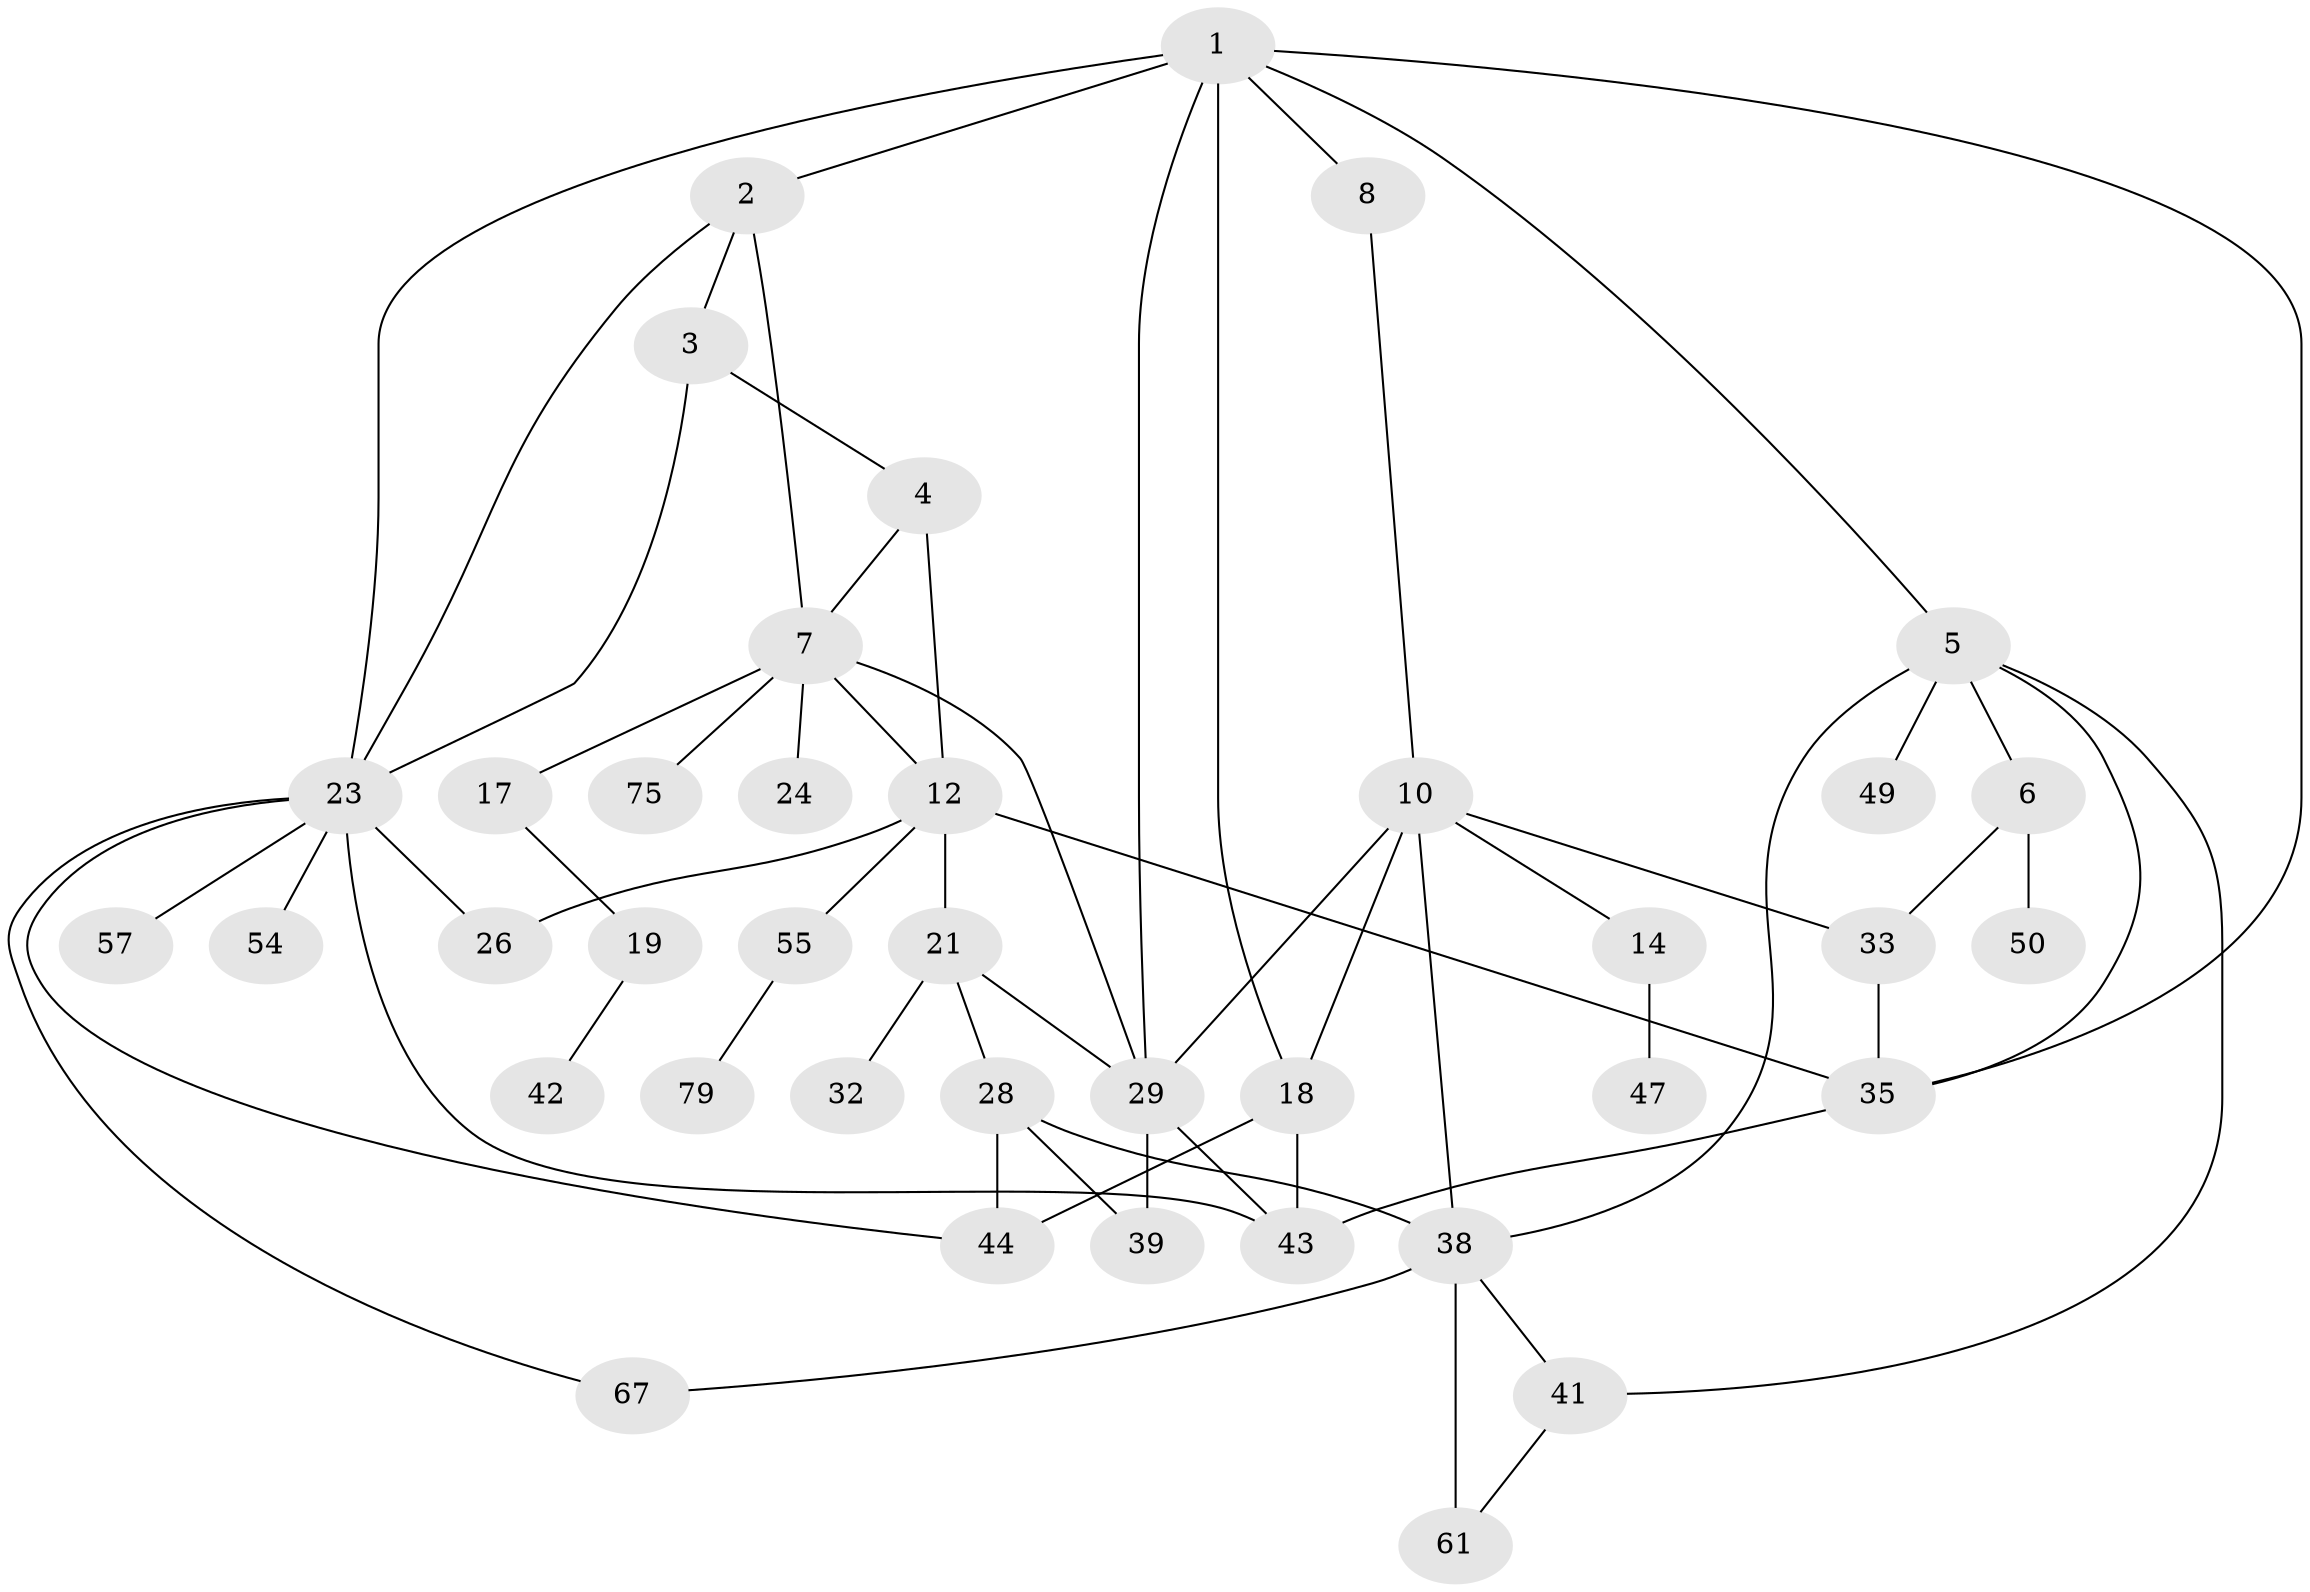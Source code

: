 // original degree distribution, {7: 0.012658227848101266, 4: 0.189873417721519, 3: 0.26582278481012656, 5: 0.06329113924050633, 2: 0.25316455696202533, 1: 0.21518987341772153}
// Generated by graph-tools (version 1.1) at 2025/13/03/09/25 04:13:39]
// undirected, 39 vertices, 62 edges
graph export_dot {
graph [start="1"]
  node [color=gray90,style=filled];
  1;
  2;
  3 [super="+27+46"];
  4;
  5 [super="+20"];
  6 [super="+11+15"];
  7 [super="+9"];
  8;
  10 [super="+40+16"];
  12 [super="+22+13"];
  14;
  17;
  18 [super="+34"];
  19;
  21;
  23 [super="+73+31"];
  24 [super="+72"];
  26;
  28 [super="+30"];
  29 [super="+77+36+70"];
  32;
  33 [super="+58"];
  35 [super="+53"];
  38 [super="+69+48+71"];
  39 [super="+62"];
  41;
  42;
  43 [super="+66"];
  44 [super="+52"];
  47;
  49;
  50;
  54;
  55;
  57;
  61;
  67;
  75;
  79;
  1 -- 2;
  1 -- 5;
  1 -- 8;
  1 -- 18;
  1 -- 23;
  1 -- 29;
  1 -- 35;
  2 -- 3;
  2 -- 7;
  2 -- 23;
  3 -- 4;
  3 -- 23;
  4 -- 12 [weight=2];
  4 -- 7;
  5 -- 6;
  5 -- 49;
  5 -- 35;
  5 -- 38;
  5 -- 41;
  6 -- 33;
  6 -- 50;
  7 -- 17;
  7 -- 75;
  7 -- 12;
  7 -- 24;
  7 -- 29;
  8 -- 10;
  10 -- 14;
  10 -- 33;
  10 -- 18;
  10 -- 38;
  10 -- 29;
  12 -- 26 [weight=2];
  12 -- 21;
  12 -- 55;
  12 -- 35;
  14 -- 47;
  17 -- 19;
  18 -- 43;
  18 -- 44;
  19 -- 42;
  21 -- 28;
  21 -- 32;
  21 -- 29;
  23 -- 67;
  23 -- 43;
  23 -- 44;
  23 -- 54;
  23 -- 57;
  23 -- 26;
  28 -- 44;
  28 -- 39;
  28 -- 38;
  29 -- 43;
  29 -- 39 [weight=2];
  33 -- 35;
  35 -- 43;
  38 -- 61 [weight=2];
  38 -- 67;
  38 -- 41;
  41 -- 61;
  55 -- 79;
}

